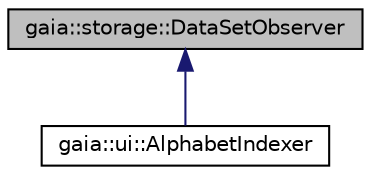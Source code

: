 digraph G
{
  edge [fontname="Helvetica",fontsize="10",labelfontname="Helvetica",labelfontsize="10"];
  node [fontname="Helvetica",fontsize="10",shape=record];
  Node1 [label="gaia::storage::DataSetObserver",height=0.2,width=0.4,color="black", fillcolor="grey75", style="filled" fontcolor="black"];
  Node1 -> Node2 [dir=back,color="midnightblue",fontsize="10",style="solid",fontname="Helvetica"];
  Node2 [label="gaia::ui::AlphabetIndexer",height=0.2,width=0.4,color="black", fillcolor="white", style="filled",URL="$d0/d21/classgaia_1_1ui_1_1_alphabet_indexer.html",tooltip="A helper class for adapters that implement the SectionIndexer interface."];
}
